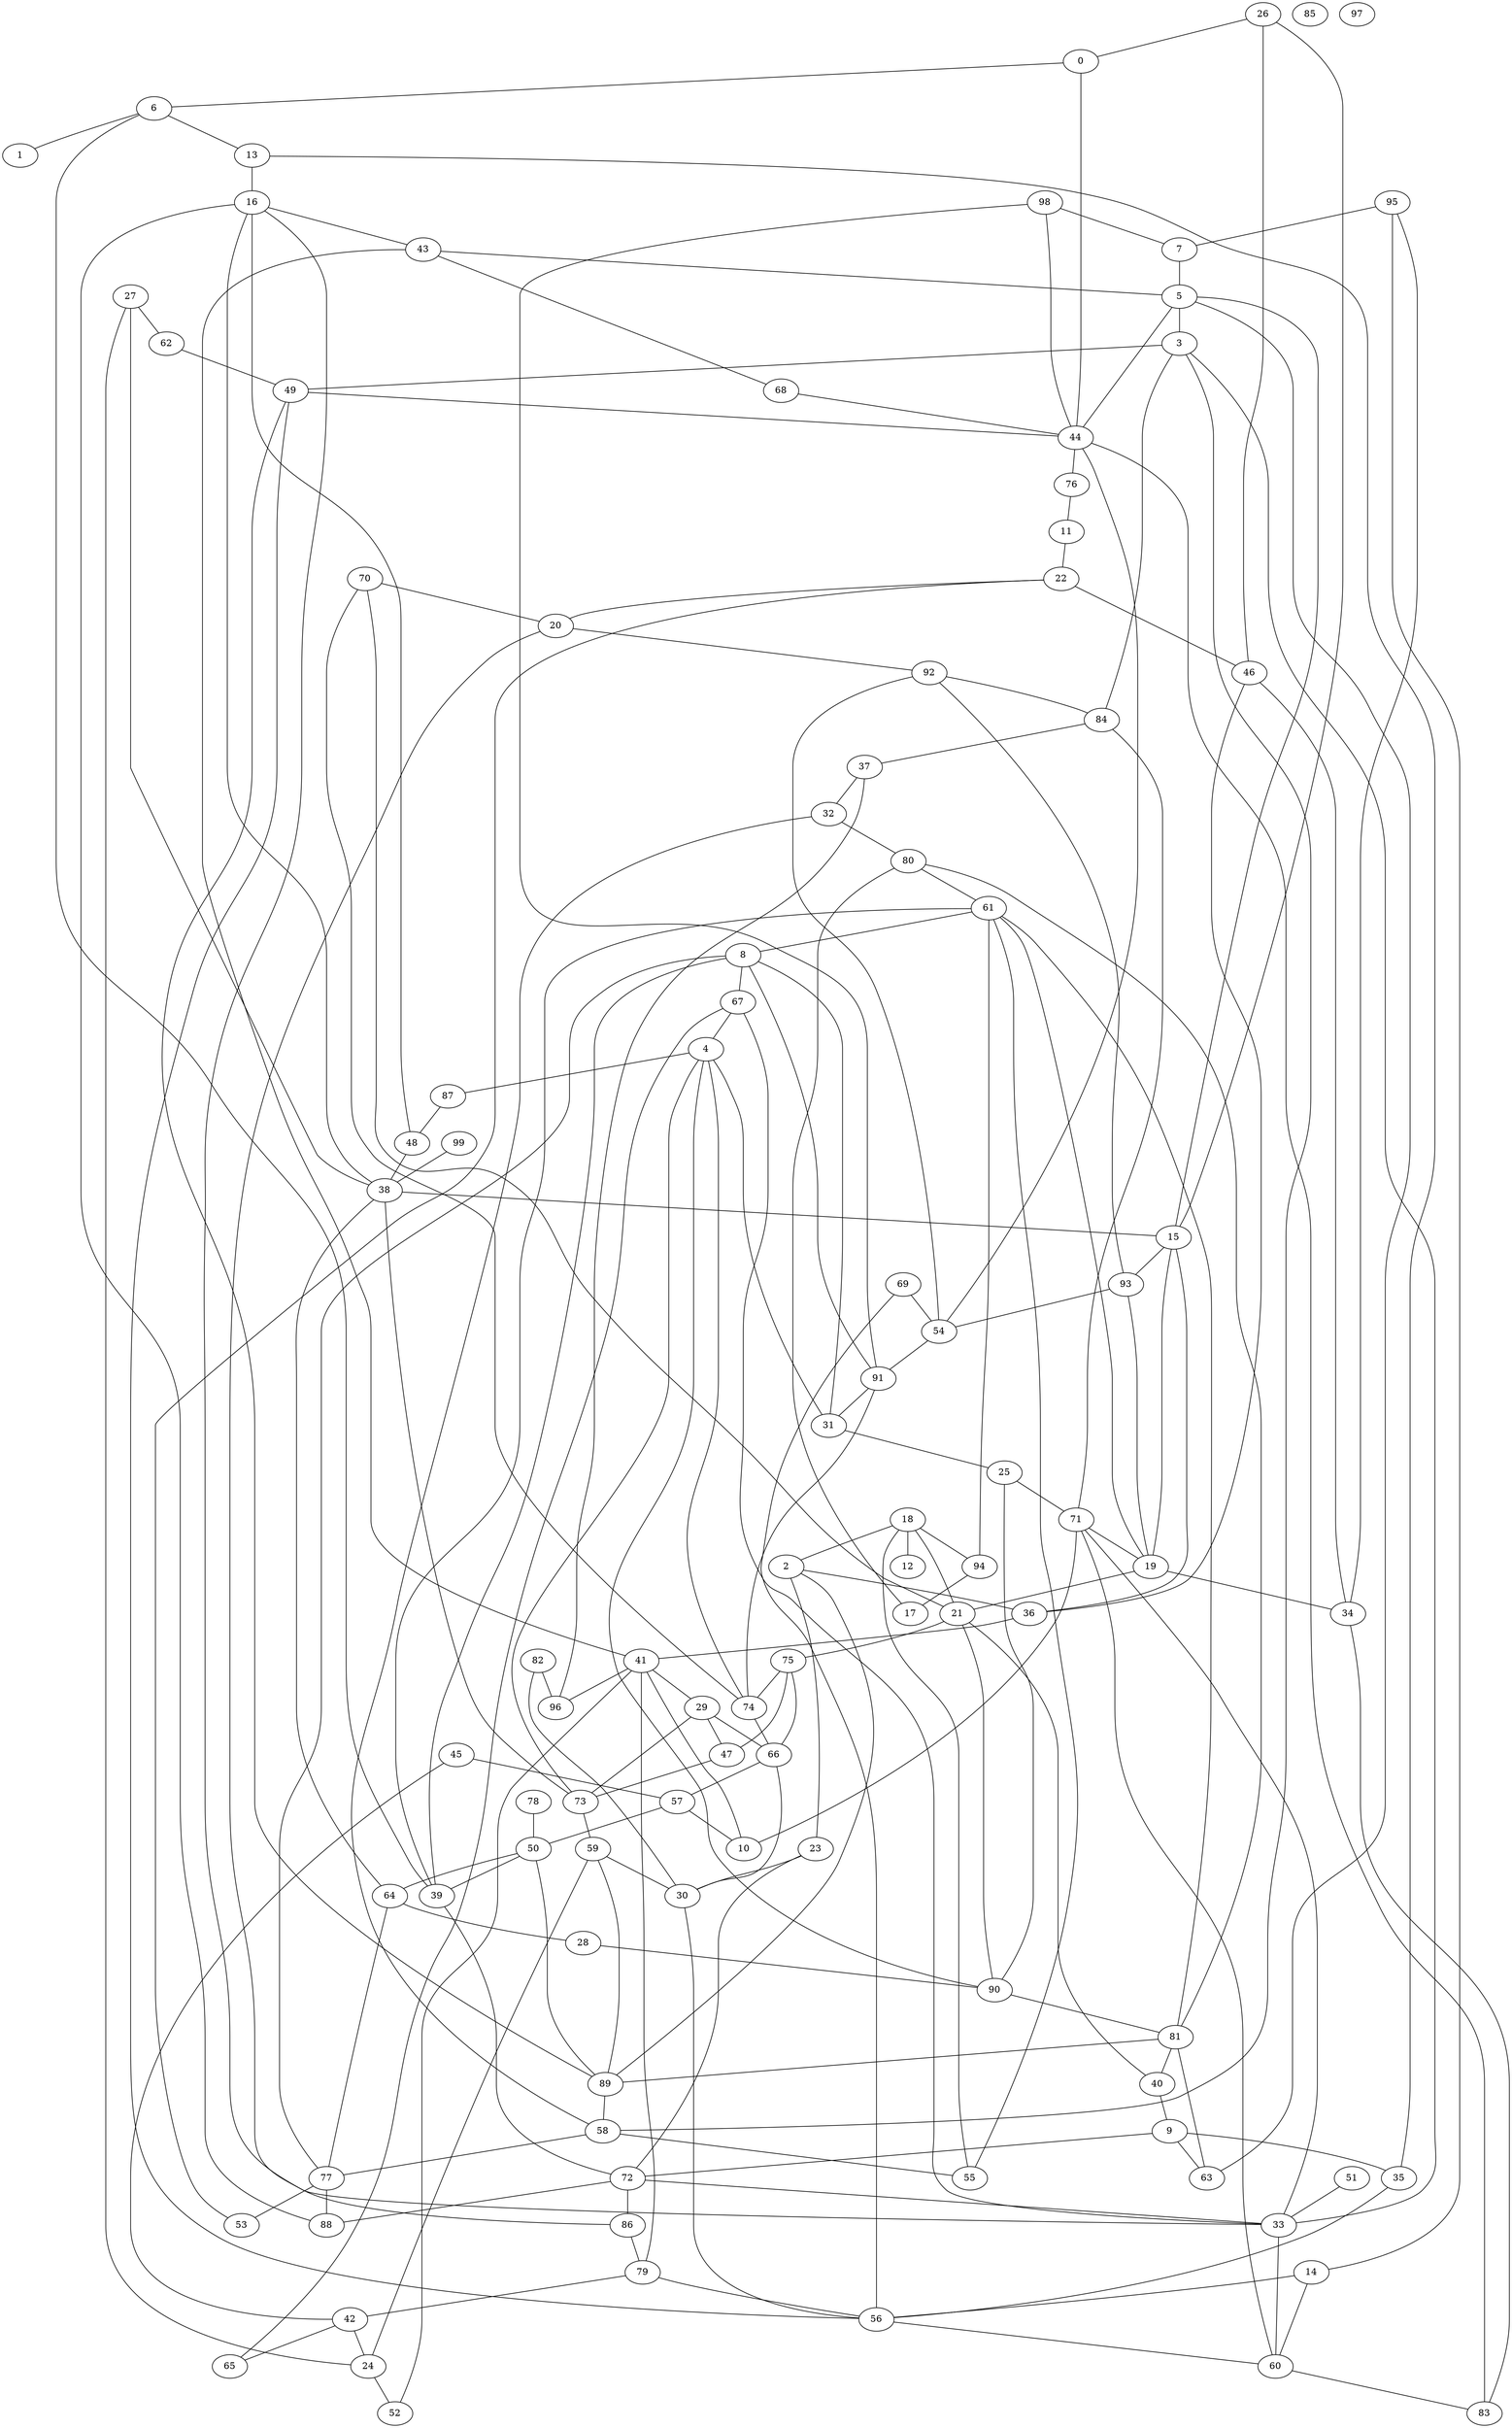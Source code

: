 graph grafoErdos_Renyi_100_191  {
0;
1;
2;
3;
4;
5;
6;
7;
8;
9;
10;
11;
12;
13;
14;
15;
16;
17;
18;
19;
20;
21;
22;
23;
24;
25;
26;
27;
28;
29;
30;
31;
32;
33;
34;
35;
36;
37;
38;
39;
40;
41;
42;
43;
44;
45;
46;
47;
48;
49;
50;
51;
52;
53;
54;
55;
56;
57;
58;
59;
60;
61;
62;
63;
64;
65;
66;
67;
68;
69;
70;
71;
72;
73;
74;
75;
76;
77;
78;
79;
80;
81;
82;
83;
84;
85;
86;
87;
88;
89;
90;
91;
92;
93;
94;
95;
96;
97;
98;
99;
74 -- 66;
29 -- 73;
46 -- 34;
69 -- 54;
79 -- 56;
98 -- 91;
25 -- 71;
24 -- 52;
61 -- 8;
27 -- 62;
72 -- 88;
8 -- 67;
31 -- 4;
33 -- 16;
82 -- 30;
66 -- 30;
26 -- 46;
19 -- 21;
41 -- 79;
65 -- 67;
39 -- 6;
87 -- 48;
22 -- 46;
58 -- 55;
20 -- 92;
81 -- 40;
49 -- 44;
16 -- 48;
64 -- 77;
38 -- 16;
41 -- 96;
41 -- 10;
60 -- 83;
22 -- 20;
35 -- 56;
11 -- 22;
18 -- 21;
32 -- 80;
81 -- 63;
80 -- 61;
51 -- 33;
70 -- 21;
14 -- 60;
45 -- 57;
74 -- 4;
54 -- 91;
77 -- 8;
73 -- 4;
19 -- 34;
41 -- 29;
59 -- 30;
90 -- 4;
72 -- 86;
2 -- 23;
46 -- 36;
59 -- 24;
79 -- 42;
37 -- 32;
82 -- 96;
81 -- 80;
27 -- 38;
33 -- 60;
13 -- 35;
67 -- 4;
0 -- 6;
93 -- 54;
16 -- 43;
91 -- 31;
28 -- 90;
18 -- 55;
26 -- 0;
62 -- 49;
70 -- 20;
15 -- 5;
16 -- 88;
53 -- 22;
39 -- 8;
7 -- 5;
45 -- 42;
2 -- 36;
30 -- 56;
40 -- 21;
10 -- 71;
57 -- 10;
38 -- 73;
2 -- 89;
71 -- 60;
95 -- 14;
86 -- 79;
61 -- 55;
43 -- 5;
23 -- 30;
9 -- 35;
14 -- 56;
8 -- 91;
68 -- 44;
91 -- 74;
61 -- 81;
13 -- 16;
39 -- 72;
90 -- 21;
26 -- 15;
34 -- 83;
50 -- 89;
5 -- 63;
54 -- 44;
81 -- 89;
75 -- 66;
59 -- 89;
49 -- 89;
50 -- 64;
6 -- 1;
54 -- 92;
98 -- 7;
27 -- 24;
94 -- 17;
15 -- 19;
18 -- 12;
44 -- 76;
50 -- 39;
3 -- 58;
58 -- 32;
72 -- 33;
76 -- 11;
90 -- 81;
99 -- 38;
19 -- 93;
84 -- 37;
57 -- 50;
18 -- 94;
42 -- 24;
17 -- 80;
29 -- 47;
23 -- 72;
29 -- 66;
64 -- 28;
33 -- 71;
70 -- 74;
40 -- 9;
77 -- 88;
75 -- 47;
44 -- 83;
33 -- 3;
9 -- 63;
48 -- 38;
92 -- 84;
25 -- 90;
5 -- 44;
69 -- 56;
36 -- 41;
18 -- 2;
44 -- 0;
15 -- 93;
3 -- 84;
21 -- 75;
43 -- 41;
9 -- 72;
15 -- 36;
38 -- 15;
75 -- 74;
64 -- 38;
31 -- 8;
95 -- 34;
43 -- 68;
61 -- 94;
61 -- 19;
73 -- 59;
6 -- 13;
42 -- 65;
86 -- 20;
41 -- 52;
58 -- 77;
31 -- 25;
5 -- 3;
89 -- 58;
71 -- 84;
92 -- 93;
98 -- 44;
3 -- 49;
4 -- 87;
71 -- 19;
95 -- 7;
78 -- 50;
47 -- 73;
56 -- 60;
33 -- 67;
61 -- 39;
37 -- 96;
49 -- 56;
77 -- 53;
66 -- 57;
}